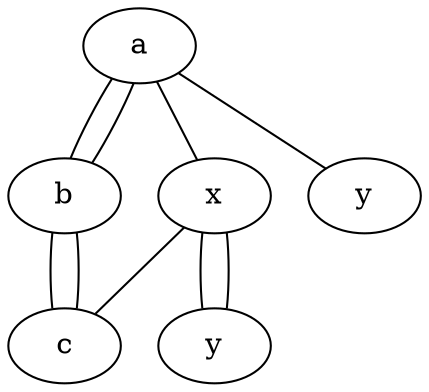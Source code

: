 graph test2 {
       a -- b -- c;
       a -- b -- c;
       a -- {x y};
       x -- c [w=10.0];
       x -- 󠀥y [w=5.0,len=3];
       x -- 󠀥y [w=5.0,len=3];
}

